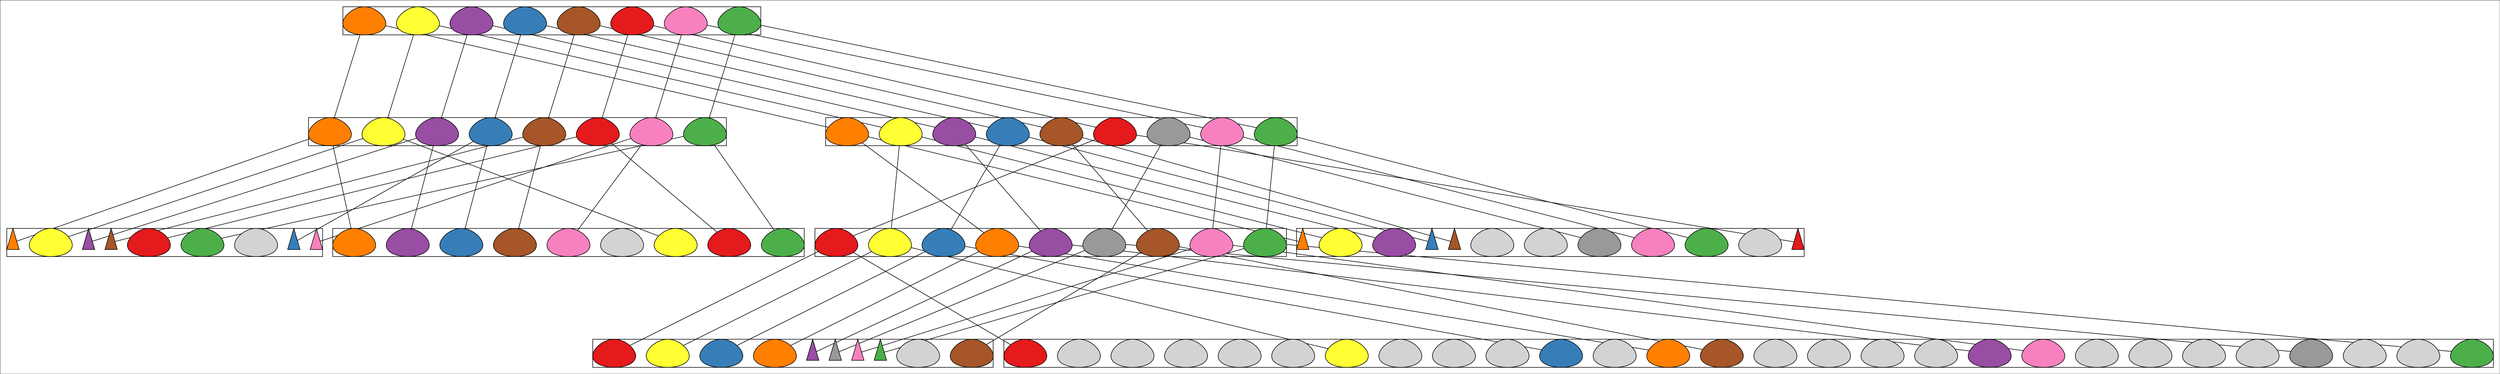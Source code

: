 strict digraph G {
colorscheme=set19;
directed=True;
margin="0.0";
newrank=True;
outputorder=edgesfirst;
rankdir=TB;
splines=False;
"1#0" [colorscheme=set19, fillcolor=1, height="0.7", label="", shape=egg, style=filled, width=1];
"1#1" [colorscheme=set19, fillcolor=2, height="0.7", label="", shape=egg, style=filled, width=1];
"1#2" [colorscheme=set19, fillcolor=3, height="0.7", label="", shape=egg, style=filled, width=1];
"1#3" [colorscheme=set19, fillcolor=4, height="0.7", label="", shape=egg, style=filled, width=1];
"1#4" [colorscheme=set19, fillcolor=5, height="0.7", label="", shape=egg, style=filled, width=1];
"1#5" [colorscheme=set19, fillcolor=6, height="0.7", label="", shape=egg, style=filled, width=1];
"1#6" [colorscheme=set19, fillcolor=7, height="0.7", label="", shape=egg, style=filled, width=1];
"1#7" [colorscheme=set19, fillcolor=8, height="0.7", label="", shape=egg, style=filled, width=1];
subgraph cluster_1 {
label="";
rank=same;
"1#0";
"1#1";
"1#2";
"1#3";
"1#4";
"1#5";
"1#6";
"1#7";
}

"2#0" [colorscheme=set19, fillcolor=3, height="0.7", label="", shape=egg, style=filled, width=1];
"2#1" [colorscheme=set19, fillcolor=1, height="0.7", label="", shape=egg, style=filled, width=1];
"2#2" [colorscheme=set19, fillcolor=6, height="0.7", label="", shape=egg, style=filled, width=1];
"2#3" [colorscheme=set19, fillcolor=2, height="0.7", label="", shape=egg, style=filled, width=1];
"2#4" [colorscheme=set19, fillcolor=7, height="0.7", label="", shape=egg, style=filled, width=1];
"2#5" [colorscheme=set19, fillcolor=8, height="0.7", label="", shape=egg, style=filled, width=1];
"2#6" [colorscheme=set19, fillcolor=4, height="0.7", label="", shape=egg, style=filled, width=1];
"2#7" [colorscheme=set19, fillcolor=5, height="0.7", label="", shape=egg, style=filled, width=1];
subgraph cluster_2 {
label="";
rank=same;
"2#0";
"2#1";
"2#2";
"2#3";
"2#4";
"2#5";
"2#6";
"2#7";
}

"3#0" [colorscheme=set19, fillcolor=6, height="0.7", label="", shape=egg, style=filled, width=1];
"3#1" [colorscheme=set19, fillcolor=4, height="0.7", label="", shape=egg, style=filled, width=1];
"3#2" [colorscheme=set19, fillcolor=3, height="0.7", label="", shape=egg, style=filled, width=1];
"3#3" [colorscheme=set19, fillcolor=9, height="0.7", label="", shape=egg, style=filled, width=1];
"3#4" [colorscheme=set19, fillcolor=8, height="0.7", label="", shape=egg, style=filled, width=1];
"3#5" [colorscheme=set19, fillcolor=1, height="0.7", label="", shape=egg, style=filled, width=1];
"3#6" [colorscheme=set19, fillcolor=2, height="0.7", label="", shape=egg, style=filled, width=1];
"3#7" [colorscheme=set19, fillcolor=5, height="0.7", label="", shape=egg, style=filled, width=1];
"3#8" [colorscheme=set19, fillcolor=7, height="0.7", label="", shape=egg, style=filled, width=1];
subgraph cluster_3 {
label="";
rank=same;
"3#0";
"3#1";
"3#2";
"3#3";
"3#4";
"3#5";
"3#6";
"3#7";
"3#8";
}

"4#0" [colorscheme=set19, fillcolor=3, height="0.7", label="", shape=egg, style=filled, width=1];
"4#1" [colorscheme=set19, fillcolor=1, height="0.7", label="", shape=egg, style=filled, width=1];
"4#2" [height="0.7", label="", shape=egg, style=filled, width=1];
"4#3" [colorscheme=set19, fillcolor=6, height="0.7", label="", shape=egg, style=filled, width=1];
"4#0_death" [colorscheme=set19, fillcolor=2, height="0.7", label="", shape=triangle, style=filled, width="0.3"];
"4#2_death" [colorscheme=set19, fillcolor=7, height="0.7", label="", shape=triangle, style=filled, width="0.3"];
"4#5_death" [colorscheme=set19, fillcolor=8, height="0.7", label="", shape=triangle, style=filled, width="0.3"];
"4#7_death" [colorscheme=set19, fillcolor=4, height="0.7", label="", shape=triangle, style=filled, width="0.3"];
"4#8_death" [colorscheme=set19, fillcolor=5, height="0.7", label="", shape=triangle, style=filled, width="0.3"];
subgraph cluster_4 {
label="";
rank=sink;
"4#0";
"4#1";
"4#2";
"4#3";
"4#0_death";
"4#2_death";
"4#5_death";
"4#7_death";
"4#8_death";
}

"5#0" [colorscheme=set19, fillcolor=2, height="0.7", label="", shape=egg, style=filled, width=1];
"5#1" [colorscheme=set19, fillcolor=3, height="0.7", label="", shape=egg, style=filled, width=1];
"5#2" [colorscheme=set19, fillcolor=7, height="0.7", label="", shape=egg, style=filled, width=1];
"5#3" [height="0.7", label="", shape=egg, style=filled, width=1];
"5#4" [colorscheme=set19, fillcolor=6, height="0.7", label="", shape=egg, style=filled, width=1];
"5#5" [colorscheme=set19, fillcolor=8, height="0.7", label="", shape=egg, style=filled, width=1];
"5#6" [colorscheme=set19, fillcolor=1, height="0.7", label="", shape=egg, style=filled, width=1];
"5#7" [colorscheme=set19, fillcolor=4, height="0.7", label="", shape=egg, style=filled, width=1];
"5#8" [colorscheme=set19, fillcolor=5, height="0.7", label="", shape=egg, style=filled, width=1];
subgraph cluster_5 {
label="";
rank=sink;
"5#0";
"5#1";
"5#2";
"5#3";
"5#4";
"5#5";
"5#6";
"5#7";
"5#8";
}

"6#0" [colorscheme=set19, fillcolor=1, height="0.7", label="", shape=egg, style=filled, width=1];
"6#1" [colorscheme=set19, fillcolor=6, height="0.7", label="", shape=egg, style=filled, width=1];
"6#2" [colorscheme=set19, fillcolor=2, height="0.7", label="", shape=egg, style=filled, width=1];
"6#3" [colorscheme=set19, fillcolor=5, height="0.7", label="", shape=egg, style=filled, width=1];
"6#4" [colorscheme=set19, fillcolor=7, height="0.7", label="", shape=egg, style=filled, width=1];
"6#5" [colorscheme=set19, fillcolor=4, height="0.7", label="", shape=egg, style=filled, width=1];
"6#6" [colorscheme=set19, fillcolor=8, height="0.7", label="", shape=egg, style=filled, width=1];
"6#7" [colorscheme=set19, fillcolor=9, height="0.7", label="", shape=egg, style=filled, width=1];
"6#8" [colorscheme=set19, fillcolor=3, height="0.7", label="", shape=egg, style=filled, width=1];
subgraph cluster_6 {
label="";
rank=same;
"6#0";
"6#1";
"6#2";
"6#3";
"6#4";
"6#5";
"6#6";
"6#7";
"6#8";
}

"7#0" [colorscheme=set19, fillcolor=6, height="0.7", label="", shape=egg, style=filled, width=1];
"7#1" [height="0.7", label="", shape=egg, style=filled, width=1];
"7#2" [colorscheme=set19, fillcolor=9, height="0.7", label="", shape=egg, style=filled, width=1];
"7#3" [colorscheme=set19, fillcolor=4, height="0.7", label="", shape=egg, style=filled, width=1];
"7#4" [colorscheme=set19, fillcolor=3, height="0.7", label="", shape=egg, style=filled, width=1];
"7#5" [height="0.7", label="", shape=egg, style=filled, width=1];
"7#6" [height="0.7", label="", shape=egg, style=filled, width=1];
"7#7" [colorscheme=set19, fillcolor=8, height="0.7", label="", shape=egg, style=filled, width=1];
"7#0_death" [colorscheme=set19, fillcolor=1, height="0.7", label="", shape=triangle, style=filled, width="0.3"];
"7#2_death" [colorscheme=set19, fillcolor=2, height="0.7", label="", shape=triangle, style=filled, width="0.3"];
"7#3_death" [colorscheme=set19, fillcolor=5, height="0.7", label="", shape=triangle, style=filled, width="0.3"];
"7#4_death" [colorscheme=set19, fillcolor=7, height="0.7", label="", shape=triangle, style=filled, width="0.3"];
subgraph cluster_7 {
label="";
rank=sink;
"7#0";
"7#1";
"7#2";
"7#3";
"7#4";
"7#5";
"7#6";
"7#7";
"7#0_death";
"7#2_death";
"7#3_death";
"7#4_death";
}

"8#0" [colorscheme=set19, fillcolor=7, height="0.7", label="", shape=egg, style=filled, width=1];
"8#1" [height="0.7", label="", shape=egg, style=filled, width=1];
"8#2" [colorscheme=set19, fillcolor=2, height="0.7", label="", shape=egg, style=filled, width=1];
"8#3" [colorscheme=set19, fillcolor=5, height="0.7", label="", shape=egg, style=filled, width=1];
"8#4" [colorscheme=set19, fillcolor=1, height="0.7", label="", shape=egg, style=filled, width=1];
"8#5" [colorscheme=set19, fillcolor=6, height="0.7", label="", shape=egg, style=filled, width=1];
"8#3_death" [colorscheme=set19, fillcolor=4, height="0.7", label="", shape=triangle, style=filled, width="0.3"];
"8#14_death" [colorscheme=set19, fillcolor=8, height="0.7", label="", shape=triangle, style=filled, width="0.3"];
"8#21_death" [colorscheme=set19, fillcolor=9, height="0.7", label="", shape=triangle, style=filled, width="0.3"];
"8#27_death" [colorscheme=set19, fillcolor=3, height="0.7", label="", shape=triangle, style=filled, width="0.3"];
subgraph cluster_8 {
label="";
rank=sink;
"8#0";
"8#1";
"8#2";
"8#3";
"8#4";
"8#5";
"8#3_death";
"8#14_death";
"8#21_death";
"8#27_death";
}

"9#0" [colorscheme=set19, fillcolor=7, height="0.7", label="", shape=egg, style=filled, width=1];
"9#1" [height="0.7", label="", shape=egg, style=filled, width=1];
"9#2" [height="0.7", label="", shape=egg, style=filled, width=1];
"9#3" [colorscheme=set19, fillcolor=4, height="0.7", label="", shape=egg, style=filled, width=1];
"9#4" [height="0.7", label="", shape=egg, style=filled, width=1];
"9#5" [height="0.7", label="", shape=egg, style=filled, width=1];
"9#6" [height="0.7", label="", shape=egg, style=filled, width=1];
"9#7" [height="0.7", label="", shape=egg, style=filled, width=1];
"9#8" [colorscheme=set19, fillcolor=1, height="0.7", label="", shape=egg, style=filled, width=1];
"9#9" [colorscheme=set19, fillcolor=2, height="0.7", label="", shape=egg, style=filled, width=1];
"9#10" [height="0.7", label="", shape=egg, style=filled, width=1];
"9#11" [height="0.7", label="", shape=egg, style=filled, width=1];
"9#12" [height="0.7", label="", shape=egg, style=filled, width=1];
"9#13" [height="0.7", label="", shape=egg, style=filled, width=1];
"9#14" [colorscheme=set19, fillcolor=8, height="0.7", label="", shape=egg, style=filled, width=1];
"9#15" [colorscheme=set19, fillcolor=5, height="0.7", label="", shape=egg, style=filled, width=1];
"9#16" [height="0.7", label="", shape=egg, style=filled, width=1];
"9#17" [colorscheme=set19, fillcolor=6, height="0.7", label="", shape=egg, style=filled, width=1];
"9#18" [height="0.7", label="", shape=egg, style=filled, width=1];
"9#19" [height="0.7", label="", shape=egg, style=filled, width=1];
"9#20" [height="0.7", label="", shape=egg, style=filled, width=1];
"9#21" [colorscheme=set19, fillcolor=9, height="0.7", label="", shape=egg, style=filled, width=1];
"9#22" [height="0.7", label="", shape=egg, style=filled, width=1];
"9#23" [height="0.7", label="", shape=egg, style=filled, width=1];
"9#24" [height="0.7", label="", shape=egg, style=filled, width=1];
"9#25" [height="0.7", label="", shape=egg, style=filled, width=1];
"9#26" [height="0.7", label="", shape=egg, style=filled, width=1];
"9#27" [colorscheme=set19, fillcolor=3, height="0.7", label="", shape=egg, style=filled, width=1];
subgraph cluster_9 {
label="";
rank=sink;
"9#0";
"9#1";
"9#2";
"9#3";
"9#4";
"9#5";
"9#6";
"9#7";
"9#8";
"9#9";
"9#10";
"9#11";
"9#12";
"9#13";
"9#14";
"9#15";
"9#16";
"9#17";
"9#18";
"9#19";
"9#20";
"9#21";
"9#22";
"9#23";
"9#24";
"9#25";
"9#26";
"9#27";
}

"1#0" -> "2#1"  [dir=none, minlen=4, weight=1];
"1#0" -> "3#5"  [dir=none, minlen=4, weight=1];
"1#1" -> "2#3"  [dir=none, minlen=4, weight=1];
"1#1" -> "3#6"  [dir=none, minlen=4, weight=1];
"1#2" -> "2#0"  [dir=none, minlen=4, weight=1];
"1#2" -> "3#2"  [dir=none, minlen=4, weight=1];
"1#3" -> "2#6"  [dir=none, minlen=4, weight=1];
"1#3" -> "3#1"  [dir=none, minlen=4, weight=1];
"1#4" -> "2#7"  [dir=none, minlen=4, weight=1];
"1#4" -> "3#7"  [dir=none, minlen=4, weight=1];
"1#5" -> "2#2"  [dir=none, minlen=4, weight=1];
"1#5" -> "3#0"  [dir=none, minlen=4, weight=1];
"1#6" -> "2#4"  [dir=none, minlen=4, weight=1];
"1#6" -> "3#8"  [dir=none, minlen=4, weight=1];
"1#7" -> "2#5"  [dir=none, minlen=4, weight=1];
"1#7" -> "3#4"  [dir=none, minlen=4, weight=1];
"3#0" -> "6#1"  [dir=none, minlen=4, weight=1];
"3#0" -> "7#0"  [dir=none, minlen=4, weight=1];
"3#1" -> "6#5"  [dir=none, minlen=4, weight=1];
"3#1" -> "7#3"  [dir=none, minlen=4, weight=1];
"3#2" -> "6#8"  [dir=none, minlen=4, weight=1];
"3#2" -> "7#4"  [dir=none, minlen=4, weight=1];
"3#3" -> "6#7"  [dir=none, minlen=4, weight=1];
"3#3" -> "7#2"  [dir=none, minlen=4, weight=1];
"3#4" -> "6#6"  [dir=none, minlen=4, weight=1];
"3#4" -> "7#7"  [dir=none, minlen=4, weight=1];
"3#5" -> "6#0"  [dir=none, minlen=4, weight=1];
"3#5" -> "7#0_death"  [dir=none, minlen=4, weight=1];
"3#6" -> "6#2"  [dir=none, minlen=4, weight=1];
"3#6" -> "7#2_death"  [dir=none, minlen=4, weight=1];
"3#7" -> "6#3"  [dir=none, minlen=4, weight=1];
"3#7" -> "7#3_death"  [dir=none, minlen=4, weight=1];
"3#8" -> "6#4"  [dir=none, minlen=4, weight=1];
"3#8" -> "7#4_death"  [dir=none, minlen=4, weight=1];
"6#0" -> "8#4"  [dir=none, minlen=4, weight=1];
"6#0" -> "9#8"  [dir=none, minlen=4, weight=1];
"6#1" -> "8#5"  [dir=none, minlen=4, weight=1];
"6#1" -> "9#17"  [dir=none, minlen=4, weight=1];
"6#2" -> "8#2"  [dir=none, minlen=4, weight=1];
"6#2" -> "9#9"  [dir=none, minlen=4, weight=1];
"6#3" -> "8#3"  [dir=none, minlen=4, weight=1];
"6#3" -> "9#15"  [dir=none, minlen=4, weight=1];
"6#4" -> "8#0"  [dir=none, minlen=4, weight=1];
"6#4" -> "9#0"  [dir=none, minlen=4, weight=1];
"6#5" -> "9#3"  [dir=none, minlen=4, weight=1];
"6#5" -> "8#3_death"  [dir=none, minlen=4, weight=1];
"6#6" -> "9#14"  [dir=none, minlen=4, weight=1];
"6#6" -> "8#14_death"  [dir=none, minlen=4, weight=1];
"6#7" -> "9#21"  [dir=none, minlen=4, weight=1];
"6#7" -> "8#21_death"  [dir=none, minlen=4, weight=1];
"6#8" -> "9#27"  [dir=none, minlen=4, weight=1];
"6#8" -> "8#27_death"  [dir=none, minlen=4, weight=1];
"2#0" -> "4#0"  [dir=none, minlen=4, weight=1];
"2#0" -> "5#1"  [dir=none, minlen=4, weight=1];
"2#1" -> "4#1"  [dir=none, minlen=4, weight=1];
"2#1" -> "5#6"  [dir=none, minlen=4, weight=1];
"2#2" -> "4#3"  [dir=none, minlen=4, weight=1];
"2#2" -> "5#4"  [dir=none, minlen=4, weight=1];
"2#3" -> "5#0"  [dir=none, minlen=4, weight=1];
"2#3" -> "4#0_death"  [dir=none, minlen=4, weight=1];
"2#4" -> "5#2"  [dir=none, minlen=4, weight=1];
"2#4" -> "4#2_death"  [dir=none, minlen=4, weight=1];
"2#5" -> "5#5"  [dir=none, minlen=4, weight=1];
"2#5" -> "4#5_death"  [dir=none, minlen=4, weight=1];
"2#6" -> "5#7"  [dir=none, minlen=4, weight=1];
"2#6" -> "4#7_death"  [dir=none, minlen=4, weight=1];
"2#7" -> "5#8"  [dir=none, minlen=4, weight=1];
"2#7" -> "4#8_death"  [dir=none, minlen=4, weight=1];
}
